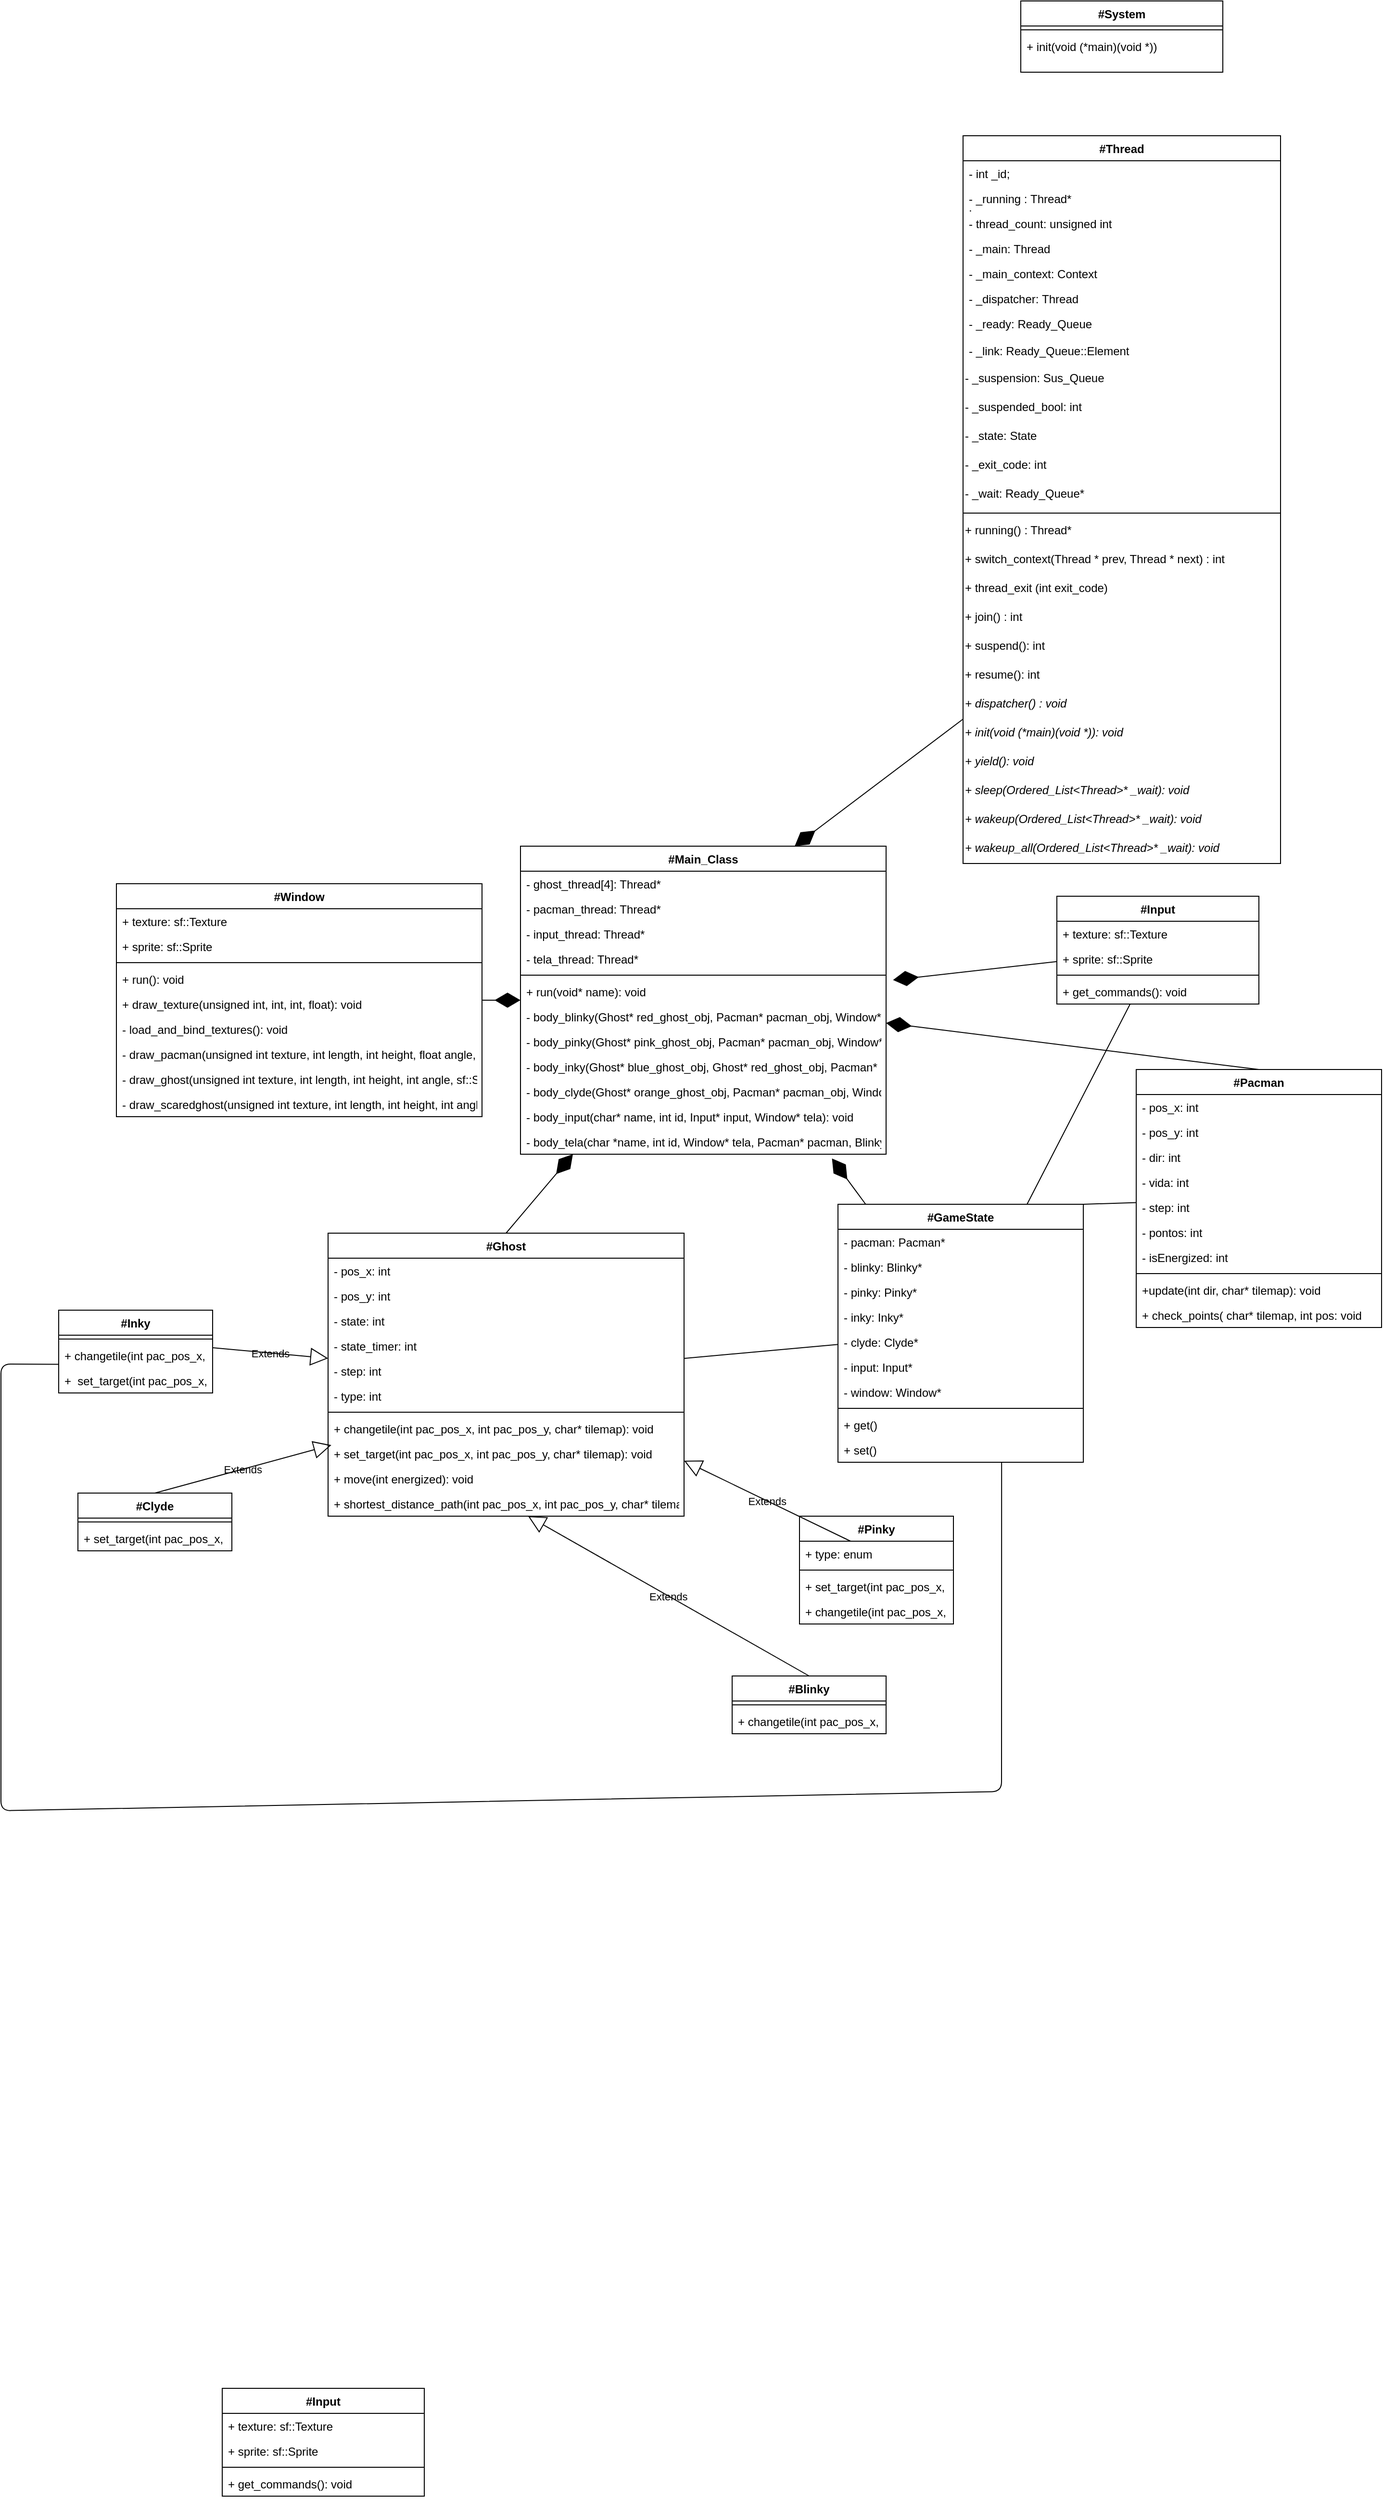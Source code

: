 <mxfile>
    <diagram id="Wuxbbgg85XKDLDvo6CCA" name="Page-1">
        <mxGraphModel dx="2170" dy="1906" grid="1" gridSize="10" guides="1" tooltips="1" connect="1" arrows="1" fold="1" page="1" pageScale="1" pageWidth="850" pageHeight="1100" math="0" shadow="0">
            <root>
                <mxCell id="0"/>
                <mxCell id="1" parent="0"/>
                <mxCell id="11" value="#Window" style="swimlane;fontStyle=1;align=center;verticalAlign=top;childLayout=stackLayout;horizontal=1;startSize=26;horizontalStack=0;resizeParent=1;resizeParentMax=0;resizeLast=0;collapsible=1;marginBottom=0;fontColor=default;labelBackgroundColor=none;labelBorderColor=none;" parent="1" vertex="1">
                    <mxGeometry x="-690" y="57" width="380" height="242" as="geometry"/>
                </mxCell>
                <mxCell id="12" value="+ texture: sf::Texture&#10;" style="text;align=left;verticalAlign=top;spacingLeft=4;spacingRight=4;overflow=hidden;rotatable=0;points=[[0,0.5],[1,0.5]];portConstraint=eastwest;fontColor=default;labelBackgroundColor=none;labelBorderColor=none;" parent="11" vertex="1">
                    <mxGeometry y="26" width="380" height="26" as="geometry"/>
                </mxCell>
                <mxCell id="18" value="+ sprite: sf::Sprite&#10;" style="text;align=left;verticalAlign=top;spacingLeft=4;spacingRight=4;overflow=hidden;rotatable=0;points=[[0,0.5],[1,0.5]];portConstraint=eastwest;fontColor=default;labelBackgroundColor=none;labelBorderColor=none;" parent="11" vertex="1">
                    <mxGeometry y="52" width="380" height="26" as="geometry"/>
                </mxCell>
                <mxCell id="13" value="" style="line;strokeWidth=1;align=left;verticalAlign=middle;spacingTop=-1;spacingLeft=3;spacingRight=3;rotatable=0;labelPosition=right;points=[];portConstraint=eastwest;fontColor=default;labelBackgroundColor=none;labelBorderColor=none;" parent="11" vertex="1">
                    <mxGeometry y="78" width="380" height="8" as="geometry"/>
                </mxCell>
                <mxCell id="15" value="+ run(): void" style="text;align=left;verticalAlign=top;spacingLeft=4;spacingRight=4;overflow=hidden;rotatable=0;points=[[0,0.5],[1,0.5]];portConstraint=eastwest;fontColor=default;labelBackgroundColor=none;labelBorderColor=none;" parent="11" vertex="1">
                    <mxGeometry y="86" width="380" height="26" as="geometry"/>
                </mxCell>
                <mxCell id="14" value="+ draw_texture(unsigned int, int, int, float): void" style="text;align=left;verticalAlign=top;spacingLeft=4;spacingRight=4;overflow=hidden;rotatable=0;points=[[0,0.5],[1,0.5]];portConstraint=eastwest;fontColor=default;labelBackgroundColor=none;labelBorderColor=none;" parent="11" vertex="1">
                    <mxGeometry y="112" width="380" height="26" as="geometry"/>
                </mxCell>
                <mxCell id="16" value="- load_and_bind_textures(): void" style="text;align=left;verticalAlign=top;spacingLeft=4;spacingRight=4;overflow=hidden;rotatable=0;points=[[0,0.5],[1,0.5]];portConstraint=eastwest;fontColor=default;labelBackgroundColor=none;labelBorderColor=none;" parent="11" vertex="1">
                    <mxGeometry y="138" width="380" height="26" as="geometry"/>
                </mxCell>
                <mxCell id="103" value="- draw_pacman(unsigned int texture, int length, int height, float angle, sf::RenderWindow* window)" style="text;align=left;verticalAlign=top;spacingLeft=4;spacingRight=4;overflow=hidden;rotatable=0;points=[[0,0.5],[1,0.5]];portConstraint=eastwest;fontColor=default;labelBackgroundColor=none;labelBorderColor=none;" vertex="1" parent="11">
                    <mxGeometry y="164" width="380" height="26" as="geometry"/>
                </mxCell>
                <mxCell id="104" value="- draw_ghost(unsigned int texture, int length, int height, int angle, sf::Sprite sprite_list[2], sf::RenderWindow* window)" style="text;align=left;verticalAlign=top;spacingLeft=4;spacingRight=4;overflow=hidden;rotatable=0;points=[[0,0.5],[1,0.5]];portConstraint=eastwest;fontColor=default;labelBackgroundColor=none;labelBorderColor=none;" vertex="1" parent="11">
                    <mxGeometry y="190" width="380" height="26" as="geometry"/>
                </mxCell>
                <mxCell id="105" value="- draw_scaredghost(unsigned int texture, int length, int height, int angle, sf::Sprite sprite_list[2], sf::RenderWindow* window)" style="text;align=left;verticalAlign=top;spacingLeft=4;spacingRight=4;overflow=hidden;rotatable=0;points=[[0,0.5],[1,0.5]];portConstraint=eastwest;fontColor=default;labelBackgroundColor=none;labelBorderColor=none;" vertex="1" parent="11">
                    <mxGeometry y="216" width="380" height="26" as="geometry"/>
                </mxCell>
                <mxCell id="26" value="#Main_Class" style="swimlane;fontStyle=1;align=center;verticalAlign=top;childLayout=stackLayout;horizontal=1;startSize=26;horizontalStack=0;resizeParent=1;resizeParentMax=0;resizeLast=0;collapsible=1;marginBottom=0;fontColor=default;labelBackgroundColor=none;labelBorderColor=none;" parent="1" vertex="1">
                    <mxGeometry x="-270" y="18" width="380" height="320" as="geometry"/>
                </mxCell>
                <mxCell id="93" value="- ghost_thread[4]: Thread* " style="text;align=left;verticalAlign=top;spacingLeft=4;spacingRight=4;overflow=hidden;rotatable=0;points=[[0,0.5],[1,0.5]];portConstraint=eastwest;fontColor=default;labelBackgroundColor=none;labelBorderColor=none;" vertex="1" parent="26">
                    <mxGeometry y="26" width="380" height="26" as="geometry"/>
                </mxCell>
                <mxCell id="94" value="- pacman_thread: Thread*" style="text;align=left;verticalAlign=top;spacingLeft=4;spacingRight=4;overflow=hidden;rotatable=0;points=[[0,0.5],[1,0.5]];portConstraint=eastwest;fontColor=default;labelBackgroundColor=none;labelBorderColor=none;" vertex="1" parent="26">
                    <mxGeometry y="52" width="380" height="26" as="geometry"/>
                </mxCell>
                <mxCell id="95" value="- input_thread: Thread*" style="text;align=left;verticalAlign=top;spacingLeft=4;spacingRight=4;overflow=hidden;rotatable=0;points=[[0,0.5],[1,0.5]];portConstraint=eastwest;fontColor=default;labelBackgroundColor=none;labelBorderColor=none;" vertex="1" parent="26">
                    <mxGeometry y="78" width="380" height="26" as="geometry"/>
                </mxCell>
                <mxCell id="96" value="- tela_thread: Thread*" style="text;align=left;verticalAlign=top;spacingLeft=4;spacingRight=4;overflow=hidden;rotatable=0;points=[[0,0.5],[1,0.5]];portConstraint=eastwest;fontColor=default;labelBackgroundColor=none;labelBorderColor=none;" vertex="1" parent="26">
                    <mxGeometry y="104" width="380" height="26" as="geometry"/>
                </mxCell>
                <mxCell id="28" value="" style="line;strokeWidth=1;align=left;verticalAlign=middle;spacingTop=-1;spacingLeft=3;spacingRight=3;rotatable=0;labelPosition=right;points=[];portConstraint=eastwest;fontColor=default;labelBackgroundColor=none;labelBorderColor=none;" parent="26" vertex="1">
                    <mxGeometry y="130" width="380" height="8" as="geometry"/>
                </mxCell>
                <mxCell id="29" value="+ run(void* name): void" style="text;align=left;verticalAlign=top;spacingLeft=4;spacingRight=4;overflow=hidden;rotatable=0;points=[[0,0.5],[1,0.5]];portConstraint=eastwest;fontColor=default;labelBackgroundColor=none;labelBorderColor=none;" parent="26" vertex="1">
                    <mxGeometry y="138" width="380" height="26" as="geometry"/>
                </mxCell>
                <mxCell id="97" value="- body_blinky(Ghost* red_ghost_obj, Pacman* pacman_obj, Window* tela_obj)" style="text;align=left;verticalAlign=top;spacingLeft=4;spacingRight=4;overflow=hidden;rotatable=0;points=[[0,0.5],[1,0.5]];portConstraint=eastwest;fontColor=default;labelBackgroundColor=none;labelBorderColor=none;" vertex="1" parent="26">
                    <mxGeometry y="164" width="380" height="26" as="geometry"/>
                </mxCell>
                <mxCell id="98" value="- body_pinky(Ghost* pink_ghost_obj, Pacman* pacman_obj, Window* tela_obj)" style="text;align=left;verticalAlign=top;spacingLeft=4;spacingRight=4;overflow=hidden;rotatable=0;points=[[0,0.5],[1,0.5]];portConstraint=eastwest;fontColor=default;labelBackgroundColor=none;labelBorderColor=none;" vertex="1" parent="26">
                    <mxGeometry y="190" width="380" height="26" as="geometry"/>
                </mxCell>
                <mxCell id="99" value="- body_inky(Ghost* blue_ghost_obj, Ghost* red_ghost_obj, Pacman* pacman_obj, Window* tela_obj)" style="text;align=left;verticalAlign=top;spacingLeft=4;spacingRight=4;overflow=hidden;rotatable=0;points=[[0,0.5],[1,0.5]];portConstraint=eastwest;fontColor=default;labelBackgroundColor=none;labelBorderColor=none;" vertex="1" parent="26">
                    <mxGeometry y="216" width="380" height="26" as="geometry"/>
                </mxCell>
                <mxCell id="100" value="- body_clyde(Ghost* orange_ghost_obj, Pacman* pacman_obj, Window* tela_obj)" style="text;align=left;verticalAlign=top;spacingLeft=4;spacingRight=4;overflow=hidden;rotatable=0;points=[[0,0.5],[1,0.5]];portConstraint=eastwest;fontColor=default;labelBackgroundColor=none;labelBorderColor=none;" vertex="1" parent="26">
                    <mxGeometry y="242" width="380" height="26" as="geometry"/>
                </mxCell>
                <mxCell id="101" value="- body_input(char* name, int id, Input* input, Window* tela): void" style="text;align=left;verticalAlign=top;spacingLeft=4;spacingRight=4;overflow=hidden;rotatable=0;points=[[0,0.5],[1,0.5]];portConstraint=eastwest;fontColor=default;labelBackgroundColor=none;labelBorderColor=none;" vertex="1" parent="26">
                    <mxGeometry y="268" width="380" height="26" as="geometry"/>
                </mxCell>
                <mxCell id="102" value="- body_tela(char *name, int id, Window* tela, Pacman* pacman, Blinky* blinky, Pinky* pinky, Inky* inky, Clyde* clyde)" style="text;align=left;verticalAlign=top;spacingLeft=4;spacingRight=4;overflow=hidden;rotatable=0;points=[[0,0.5],[1,0.5]];portConstraint=eastwest;fontColor=default;labelBackgroundColor=none;labelBorderColor=none;" vertex="1" parent="26">
                    <mxGeometry y="294" width="380" height="26" as="geometry"/>
                </mxCell>
                <mxCell id="30" value="#Pacman" style="swimlane;fontStyle=1;align=center;verticalAlign=top;childLayout=stackLayout;horizontal=1;startSize=26;horizontalStack=0;resizeParent=1;resizeParentMax=0;resizeLast=0;collapsible=1;marginBottom=0;fontColor=default;labelBackgroundColor=none;labelBorderColor=none;" parent="1" vertex="1">
                    <mxGeometry x="370" y="250" width="255" height="268" as="geometry"/>
                </mxCell>
                <mxCell id="31" value="- pos_x: int" style="text;align=left;verticalAlign=top;spacingLeft=4;spacingRight=4;overflow=hidden;rotatable=0;points=[[0,0.5],[1,0.5]];portConstraint=eastwest;fontColor=default;labelBackgroundColor=none;labelBorderColor=none;" parent="30" vertex="1">
                    <mxGeometry y="26" width="255" height="26" as="geometry"/>
                </mxCell>
                <mxCell id="77" value="- pos_y: int" style="text;align=left;verticalAlign=top;spacingLeft=4;spacingRight=4;overflow=hidden;rotatable=0;points=[[0,0.5],[1,0.5]];portConstraint=eastwest;fontColor=default;labelBackgroundColor=none;labelBorderColor=none;" parent="30" vertex="1">
                    <mxGeometry y="52" width="255" height="26" as="geometry"/>
                </mxCell>
                <mxCell id="78" value="- dir: int" style="text;align=left;verticalAlign=top;spacingLeft=4;spacingRight=4;overflow=hidden;rotatable=0;points=[[0,0.5],[1,0.5]];portConstraint=eastwest;fontColor=default;labelBackgroundColor=none;labelBorderColor=none;" parent="30" vertex="1">
                    <mxGeometry y="78" width="255" height="26" as="geometry"/>
                </mxCell>
                <mxCell id="79" value="- vida: int" style="text;align=left;verticalAlign=top;spacingLeft=4;spacingRight=4;overflow=hidden;rotatable=0;points=[[0,0.5],[1,0.5]];portConstraint=eastwest;fontColor=default;labelBackgroundColor=none;labelBorderColor=none;" parent="30" vertex="1">
                    <mxGeometry y="104" width="255" height="26" as="geometry"/>
                </mxCell>
                <mxCell id="80" value="- step: int" style="text;align=left;verticalAlign=top;spacingLeft=4;spacingRight=4;overflow=hidden;rotatable=0;points=[[0,0.5],[1,0.5]];portConstraint=eastwest;fontColor=default;labelBackgroundColor=none;labelBorderColor=none;" parent="30" vertex="1">
                    <mxGeometry y="130" width="255" height="26" as="geometry"/>
                </mxCell>
                <mxCell id="81" value="- pontos: int" style="text;align=left;verticalAlign=top;spacingLeft=4;spacingRight=4;overflow=hidden;rotatable=0;points=[[0,0.5],[1,0.5]];portConstraint=eastwest;fontColor=default;labelBackgroundColor=none;labelBorderColor=none;" vertex="1" parent="30">
                    <mxGeometry y="156" width="255" height="26" as="geometry"/>
                </mxCell>
                <mxCell id="82" value="- isEnergized: int" style="text;align=left;verticalAlign=top;spacingLeft=4;spacingRight=4;overflow=hidden;rotatable=0;points=[[0,0.5],[1,0.5]];portConstraint=eastwest;fontColor=default;labelBackgroundColor=none;labelBorderColor=none;" vertex="1" parent="30">
                    <mxGeometry y="182" width="255" height="26" as="geometry"/>
                </mxCell>
                <mxCell id="32" value="" style="line;strokeWidth=1;align=left;verticalAlign=middle;spacingTop=-1;spacingLeft=3;spacingRight=3;rotatable=0;labelPosition=right;points=[];portConstraint=eastwest;fontColor=default;labelBackgroundColor=none;labelBorderColor=none;" parent="30" vertex="1">
                    <mxGeometry y="208" width="255" height="8" as="geometry"/>
                </mxCell>
                <mxCell id="83" value="+update(int dir, char* tilemap): void" style="text;align=left;verticalAlign=top;spacingLeft=4;spacingRight=4;overflow=hidden;rotatable=0;points=[[0,0.5],[1,0.5]];portConstraint=eastwest;fontColor=default;labelBackgroundColor=none;labelBorderColor=none;" vertex="1" parent="30">
                    <mxGeometry y="216" width="255" height="26" as="geometry"/>
                </mxCell>
                <mxCell id="33" value="+ check_points( char* tilemap, int pos: void" style="text;align=left;verticalAlign=top;spacingLeft=4;spacingRight=4;overflow=hidden;rotatable=0;points=[[0,0.5],[1,0.5]];portConstraint=eastwest;fontColor=default;labelBackgroundColor=none;labelBorderColor=none;" parent="30" vertex="1">
                    <mxGeometry y="242" width="255" height="26" as="geometry"/>
                </mxCell>
                <mxCell id="34" value="" style="endArrow=diamondThin;endFill=1;endSize=24;exitX=0.5;exitY=0;exitDx=0;exitDy=0;fontColor=default;labelBackgroundColor=none;labelBorderColor=none;" parent="1" source="30" target="26" edge="1">
                    <mxGeometry width="160" relative="1" as="geometry">
                        <mxPoint x="-130" y="252" as="sourcePoint"/>
                        <mxPoint x="30" y="252" as="targetPoint"/>
                    </mxGeometry>
                </mxCell>
                <mxCell id="40" value="" style="endArrow=diamondThin;endFill=1;endSize=24;startArrow=none;exitX=0.5;exitY=0;exitDx=0;exitDy=0;fontColor=default;labelBackgroundColor=none;labelBorderColor=none;" parent="1" source="41" target="26" edge="1">
                    <mxGeometry width="160" relative="1" as="geometry">
                        <mxPoint x="-140" y="292" as="sourcePoint"/>
                        <mxPoint x="8.16" y="193.846" as="targetPoint"/>
                    </mxGeometry>
                </mxCell>
                <mxCell id="41" value="#Ghost" style="swimlane;fontStyle=1;align=center;verticalAlign=top;childLayout=stackLayout;horizontal=1;startSize=26;horizontalStack=0;resizeParent=1;resizeParentMax=0;resizeLast=0;collapsible=1;marginBottom=0;fontColor=default;labelBackgroundColor=none;labelBorderColor=none;" parent="1" vertex="1">
                    <mxGeometry x="-470" y="420" width="370" height="294" as="geometry"/>
                </mxCell>
                <mxCell id="42" value="- pos_x: int" style="text;align=left;verticalAlign=top;spacingLeft=4;spacingRight=4;overflow=hidden;rotatable=0;points=[[0,0.5],[1,0.5]];portConstraint=eastwest;fontColor=default;labelBackgroundColor=none;labelBorderColor=none;" parent="41" vertex="1">
                    <mxGeometry y="26" width="370" height="26" as="geometry"/>
                </mxCell>
                <mxCell id="85" value="- pos_y: int" style="text;align=left;verticalAlign=top;spacingLeft=4;spacingRight=4;overflow=hidden;rotatable=0;points=[[0,0.5],[1,0.5]];portConstraint=eastwest;fontColor=default;labelBackgroundColor=none;labelBorderColor=none;" vertex="1" parent="41">
                    <mxGeometry y="52" width="370" height="26" as="geometry"/>
                </mxCell>
                <mxCell id="86" value="- state: int" style="text;align=left;verticalAlign=top;spacingLeft=4;spacingRight=4;overflow=hidden;rotatable=0;points=[[0,0.5],[1,0.5]];portConstraint=eastwest;fontColor=default;labelBackgroundColor=none;labelBorderColor=none;" vertex="1" parent="41">
                    <mxGeometry y="78" width="370" height="26" as="geometry"/>
                </mxCell>
                <mxCell id="88" value="- state_timer: int" style="text;align=left;verticalAlign=top;spacingLeft=4;spacingRight=4;overflow=hidden;rotatable=0;points=[[0,0.5],[1,0.5]];portConstraint=eastwest;fontColor=default;labelBackgroundColor=none;labelBorderColor=none;" vertex="1" parent="41">
                    <mxGeometry y="104" width="370" height="26" as="geometry"/>
                </mxCell>
                <mxCell id="87" value="- step: int" style="text;align=left;verticalAlign=top;spacingLeft=4;spacingRight=4;overflow=hidden;rotatable=0;points=[[0,0.5],[1,0.5]];portConstraint=eastwest;fontColor=default;labelBackgroundColor=none;labelBorderColor=none;" vertex="1" parent="41">
                    <mxGeometry y="130" width="370" height="26" as="geometry"/>
                </mxCell>
                <mxCell id="89" value="- type: int" style="text;align=left;verticalAlign=top;spacingLeft=4;spacingRight=4;overflow=hidden;rotatable=0;points=[[0,0.5],[1,0.5]];portConstraint=eastwest;fontColor=default;labelBackgroundColor=none;labelBorderColor=none;" vertex="1" parent="41">
                    <mxGeometry y="156" width="370" height="26" as="geometry"/>
                </mxCell>
                <mxCell id="43" value="" style="line;strokeWidth=1;align=left;verticalAlign=middle;spacingTop=-1;spacingLeft=3;spacingRight=3;rotatable=0;labelPosition=right;points=[];portConstraint=eastwest;fontColor=default;labelBackgroundColor=none;labelBorderColor=none;" parent="41" vertex="1">
                    <mxGeometry y="182" width="370" height="8" as="geometry"/>
                </mxCell>
                <mxCell id="44" value="+ changetile(int pac_pos_x, int pac_pos_y, char* tilemap): void" style="text;align=left;verticalAlign=top;spacingLeft=4;spacingRight=4;overflow=hidden;rotatable=0;points=[[0,0.5],[1,0.5]];portConstraint=eastwest;fontColor=default;labelBackgroundColor=none;labelBorderColor=none;" parent="41" vertex="1">
                    <mxGeometry y="190" width="370" height="26" as="geometry"/>
                </mxCell>
                <mxCell id="90" value="+ set_target(int pac_pos_x, int pac_pos_y, char* tilemap): void" style="text;align=left;verticalAlign=top;spacingLeft=4;spacingRight=4;overflow=hidden;rotatable=0;points=[[0,0.5],[1,0.5]];portConstraint=eastwest;fontColor=default;labelBackgroundColor=none;labelBorderColor=none;" vertex="1" parent="41">
                    <mxGeometry y="216" width="370" height="26" as="geometry"/>
                </mxCell>
                <mxCell id="91" value="+ move(int energized): void" style="text;align=left;verticalAlign=top;spacingLeft=4;spacingRight=4;overflow=hidden;rotatable=0;points=[[0,0.5],[1,0.5]];portConstraint=eastwest;fontColor=default;labelBackgroundColor=none;labelBorderColor=none;" vertex="1" parent="41">
                    <mxGeometry y="242" width="370" height="26" as="geometry"/>
                </mxCell>
                <mxCell id="92" value="+ shortest_distance_path(int pac_pos_x, int pac_pos_y, char* tilemap, int offset_x, int offset_y): void" style="text;align=left;verticalAlign=top;spacingLeft=4;spacingRight=4;overflow=hidden;rotatable=0;points=[[0,0.5],[1,0.5]];portConstraint=eastwest;fontColor=default;labelBackgroundColor=none;labelBorderColor=none;" vertex="1" parent="41">
                    <mxGeometry y="268" width="370" height="26" as="geometry"/>
                </mxCell>
                <mxCell id="47" value="Extends" style="endArrow=block;endSize=16;endFill=0;exitX=1;exitY=0.5;exitDx=0;exitDy=0;fontColor=default;labelBackgroundColor=none;labelBorderColor=none;" parent="1" target="41" edge="1">
                    <mxGeometry width="160" relative="1" as="geometry">
                        <mxPoint x="-590" y="539" as="sourcePoint"/>
                        <mxPoint x="-230" y="472" as="targetPoint"/>
                    </mxGeometry>
                </mxCell>
                <mxCell id="48" value="#Inky&#10;" style="swimlane;fontStyle=1;align=center;verticalAlign=top;childLayout=stackLayout;horizontal=1;startSize=26;horizontalStack=0;resizeParent=1;resizeParentMax=0;resizeLast=0;collapsible=1;marginBottom=0;fontColor=default;labelBackgroundColor=none;labelBorderColor=none;" parent="1" vertex="1">
                    <mxGeometry x="-750" y="500" width="160" height="86" as="geometry"/>
                </mxCell>
                <mxCell id="50" value="" style="line;strokeWidth=1;align=left;verticalAlign=middle;spacingTop=-1;spacingLeft=3;spacingRight=3;rotatable=0;labelPosition=right;points=[];portConstraint=eastwest;fontColor=default;labelBackgroundColor=none;labelBorderColor=none;" parent="48" vertex="1">
                    <mxGeometry y="26" width="160" height="8" as="geometry"/>
                </mxCell>
                <mxCell id="51" value="+ changetile(int pac_pos_x, int pac_pos_y,int blinky_x, int blinky_y,int pac_dir, char* tilemap): void" style="text;align=left;verticalAlign=top;spacingLeft=4;spacingRight=4;overflow=hidden;rotatable=0;points=[[0,0.5],[1,0.5]];portConstraint=eastwest;fontColor=default;labelBackgroundColor=none;labelBorderColor=none;" parent="48" vertex="1">
                    <mxGeometry y="34" width="160" height="26" as="geometry"/>
                </mxCell>
                <mxCell id="108" value="+  set_target(int pac_pos_x, int pac_pos_y,int blinky_x,int blinky_y, int pac_dir, char* tilemap): void" style="text;align=left;verticalAlign=top;spacingLeft=4;spacingRight=4;overflow=hidden;rotatable=0;points=[[0,0.5],[1,0.5]];portConstraint=eastwest;fontColor=default;labelBackgroundColor=none;labelBorderColor=none;" vertex="1" parent="48">
                    <mxGeometry y="60" width="160" height="26" as="geometry"/>
                </mxCell>
                <mxCell id="52" value="#Clyde" style="swimlane;fontStyle=1;align=center;verticalAlign=top;childLayout=stackLayout;horizontal=1;startSize=26;horizontalStack=0;resizeParent=1;resizeParentMax=0;resizeLast=0;collapsible=1;marginBottom=0;fontColor=default;labelBackgroundColor=none;labelBorderColor=none;" parent="1" vertex="1">
                    <mxGeometry x="-730" y="690" width="160" height="60" as="geometry"/>
                </mxCell>
                <mxCell id="54" value="" style="line;strokeWidth=1;align=left;verticalAlign=middle;spacingTop=-1;spacingLeft=3;spacingRight=3;rotatable=0;labelPosition=right;points=[];portConstraint=eastwest;fontColor=default;labelBackgroundColor=none;labelBorderColor=none;" parent="52" vertex="1">
                    <mxGeometry y="26" width="160" height="8" as="geometry"/>
                </mxCell>
                <mxCell id="55" value="+ set_target(int pac_pos_x, int pac_pos_y,int pac_dir, char* tilemap): void" style="text;align=left;verticalAlign=top;spacingLeft=4;spacingRight=4;overflow=hidden;rotatable=0;points=[[0,0.5],[1,0.5]];portConstraint=eastwest;fontColor=default;labelBackgroundColor=none;labelBorderColor=none;" parent="52" vertex="1">
                    <mxGeometry y="34" width="160" height="26" as="geometry"/>
                </mxCell>
                <mxCell id="57" value="Extends" style="endArrow=block;endSize=16;endFill=0;entryX=0.009;entryY=1.16;entryDx=0;entryDy=0;entryPerimeter=0;exitX=0.5;exitY=0;exitDx=0;exitDy=0;fontColor=default;labelBackgroundColor=none;labelBorderColor=none;" parent="1" source="52" edge="1" target="44">
                    <mxGeometry width="160" relative="1" as="geometry">
                        <mxPoint x="-220.0" y="471.158" as="sourcePoint"/>
                        <mxPoint x="-111.92" y="368.002" as="targetPoint"/>
                    </mxGeometry>
                </mxCell>
                <mxCell id="58" value="#Blinky" style="swimlane;fontStyle=1;align=center;verticalAlign=top;childLayout=stackLayout;horizontal=1;startSize=26;horizontalStack=0;resizeParent=1;resizeParentMax=0;resizeLast=0;collapsible=1;marginBottom=0;fontColor=default;labelBackgroundColor=none;labelBorderColor=none;" parent="1" vertex="1">
                    <mxGeometry x="-50" y="880" width="160" height="60" as="geometry"/>
                </mxCell>
                <mxCell id="60" value="" style="line;strokeWidth=1;align=left;verticalAlign=middle;spacingTop=-1;spacingLeft=3;spacingRight=3;rotatable=0;labelPosition=right;points=[];portConstraint=eastwest;fontColor=default;labelBackgroundColor=none;labelBorderColor=none;" parent="58" vertex="1">
                    <mxGeometry y="26" width="160" height="8" as="geometry"/>
                </mxCell>
                <mxCell id="61" value="+ changetile(int pac_pos_x, int pac_pos_y, int pac_dir, char * tilemap): void" style="text;align=left;verticalAlign=top;spacingLeft=4;spacingRight=4;overflow=hidden;rotatable=0;points=[[0,0.5],[1,0.5]];portConstraint=eastwest;fontColor=default;labelBackgroundColor=none;labelBorderColor=none;" parent="58" vertex="1">
                    <mxGeometry y="34" width="160" height="26" as="geometry"/>
                </mxCell>
                <mxCell id="62" value="Extends" style="endArrow=block;endSize=16;endFill=0;exitX=0.5;exitY=0;exitDx=0;exitDy=0;fontColor=default;labelBackgroundColor=none;labelBorderColor=none;" parent="1" source="58" target="92" edge="1">
                    <mxGeometry width="160" relative="1" as="geometry">
                        <mxPoint x="-200" y="452" as="sourcePoint"/>
                        <mxPoint x="-101.92" y="378.002" as="targetPoint"/>
                    </mxGeometry>
                </mxCell>
                <mxCell id="63" value="#Pinky" style="swimlane;fontStyle=1;align=center;verticalAlign=top;childLayout=stackLayout;horizontal=1;startSize=26;horizontalStack=0;resizeParent=1;resizeParentMax=0;resizeLast=0;collapsible=1;marginBottom=0;fontColor=default;labelBackgroundColor=none;labelBorderColor=none;" parent="1" vertex="1">
                    <mxGeometry x="20" y="714" width="160" height="112" as="geometry"/>
                </mxCell>
                <mxCell id="64" value="+ type: enum" style="text;align=left;verticalAlign=top;spacingLeft=4;spacingRight=4;overflow=hidden;rotatable=0;points=[[0,0.5],[1,0.5]];portConstraint=eastwest;fontColor=default;labelBackgroundColor=none;labelBorderColor=none;" parent="63" vertex="1">
                    <mxGeometry y="26" width="160" height="26" as="geometry"/>
                </mxCell>
                <mxCell id="65" value="" style="line;strokeWidth=1;align=left;verticalAlign=middle;spacingTop=-1;spacingLeft=3;spacingRight=3;rotatable=0;labelPosition=right;points=[];portConstraint=eastwest;fontColor=default;labelBackgroundColor=none;labelBorderColor=none;" parent="63" vertex="1">
                    <mxGeometry y="52" width="160" height="8" as="geometry"/>
                </mxCell>
                <mxCell id="66" value="+ set_target(int pac_pos_x, int pac_pos_y,int pac_dir, char* tilemap): void" style="text;align=left;verticalAlign=top;spacingLeft=4;spacingRight=4;overflow=hidden;rotatable=0;points=[[0,0.5],[1,0.5]];portConstraint=eastwest;fontColor=default;labelBackgroundColor=none;labelBorderColor=none;" parent="63" vertex="1">
                    <mxGeometry y="60" width="160" height="26" as="geometry"/>
                </mxCell>
                <mxCell id="107" value="+ changetile(int pac_pos_x, int pac_pos_y, int pac_dir, char * tilemap): void" style="text;align=left;verticalAlign=top;spacingLeft=4;spacingRight=4;overflow=hidden;rotatable=0;points=[[0,0.5],[1,0.5]];portConstraint=eastwest;fontColor=default;labelBackgroundColor=none;labelBorderColor=none;" vertex="1" parent="63">
                    <mxGeometry y="86" width="160" height="26" as="geometry"/>
                </mxCell>
                <mxCell id="67" value="Extends" style="endArrow=block;endSize=16;endFill=0;fontColor=default;labelBackgroundColor=none;labelBorderColor=none;" parent="1" source="64" target="41" edge="1">
                    <mxGeometry width="160" relative="1" as="geometry">
                        <mxPoint x="30" y="492" as="sourcePoint"/>
                        <mxPoint x="-33.358" y="368" as="targetPoint"/>
                    </mxGeometry>
                </mxCell>
                <mxCell id="68" value="" style="endArrow=diamondThin;endFill=1;endSize=24;startArrow=none;fontColor=default;labelBackgroundColor=none;labelBorderColor=none;" parent="1" source="11" edge="1" target="26">
                    <mxGeometry width="160" relative="1" as="geometry">
                        <mxPoint x="-166.92" y="254" as="sourcePoint"/>
                        <mxPoint x="-89.997" y="154" as="targetPoint"/>
                    </mxGeometry>
                </mxCell>
                <mxCell id="69" value="#Input" style="swimlane;fontStyle=1;align=center;verticalAlign=top;childLayout=stackLayout;horizontal=1;startSize=26;horizontalStack=0;resizeParent=1;resizeParentMax=0;resizeLast=0;collapsible=1;marginBottom=0;fontColor=default;labelBackgroundColor=none;labelBorderColor=none;" parent="1" vertex="1">
                    <mxGeometry x="287.5" y="70" width="210" height="112" as="geometry"/>
                </mxCell>
                <mxCell id="70" value="+ texture: sf::Texture&#10;" style="text;align=left;verticalAlign=top;spacingLeft=4;spacingRight=4;overflow=hidden;rotatable=0;points=[[0,0.5],[1,0.5]];portConstraint=eastwest;fontColor=default;labelBackgroundColor=none;labelBorderColor=none;" parent="69" vertex="1">
                    <mxGeometry y="26" width="210" height="26" as="geometry"/>
                </mxCell>
                <mxCell id="71" value="+ sprite: sf::Sprite&#10;" style="text;align=left;verticalAlign=top;spacingLeft=4;spacingRight=4;overflow=hidden;rotatable=0;points=[[0,0.5],[1,0.5]];portConstraint=eastwest;fontColor=default;labelBackgroundColor=none;labelBorderColor=none;" parent="69" vertex="1">
                    <mxGeometry y="52" width="210" height="26" as="geometry"/>
                </mxCell>
                <mxCell id="72" value="" style="line;strokeWidth=1;align=left;verticalAlign=middle;spacingTop=-1;spacingLeft=3;spacingRight=3;rotatable=0;labelPosition=right;points=[];portConstraint=eastwest;fontColor=default;labelBackgroundColor=none;labelBorderColor=none;" parent="69" vertex="1">
                    <mxGeometry y="78" width="210" height="8" as="geometry"/>
                </mxCell>
                <mxCell id="73" value="+ get_commands(): void" style="text;align=left;verticalAlign=top;spacingLeft=4;spacingRight=4;overflow=hidden;rotatable=0;points=[[0,0.5],[1,0.5]];portConstraint=eastwest;fontColor=default;labelBackgroundColor=none;labelBorderColor=none;" parent="69" vertex="1">
                    <mxGeometry y="86" width="210" height="26" as="geometry"/>
                </mxCell>
                <mxCell id="76" value="" style="endArrow=diamondThin;endFill=1;endSize=24;startArrow=none;entryX=1.019;entryY=0.039;entryDx=0;entryDy=0;entryPerimeter=0;fontColor=default;labelBackgroundColor=none;labelBorderColor=none;" parent="1" source="69" target="29" edge="1">
                    <mxGeometry width="160" relative="1" as="geometry">
                        <mxPoint x="-200.0" y="162.933" as="sourcePoint"/>
                        <mxPoint x="-79.997" y="164.0" as="targetPoint"/>
                    </mxGeometry>
                </mxCell>
                <mxCell id="109" value="#Input" style="swimlane;fontStyle=1;align=center;verticalAlign=top;childLayout=stackLayout;horizontal=1;startSize=26;horizontalStack=0;resizeParent=1;resizeParentMax=0;resizeLast=0;collapsible=1;marginBottom=0;fontColor=default;labelBackgroundColor=none;labelBorderColor=none;" vertex="1" parent="1">
                    <mxGeometry x="-580" y="1620" width="210" height="112" as="geometry"/>
                </mxCell>
                <mxCell id="110" value="+ texture: sf::Texture&#10;" style="text;align=left;verticalAlign=top;spacingLeft=4;spacingRight=4;overflow=hidden;rotatable=0;points=[[0,0.5],[1,0.5]];portConstraint=eastwest;fontColor=default;labelBackgroundColor=none;labelBorderColor=none;" vertex="1" parent="109">
                    <mxGeometry y="26" width="210" height="26" as="geometry"/>
                </mxCell>
                <mxCell id="111" value="+ sprite: sf::Sprite&#10;" style="text;align=left;verticalAlign=top;spacingLeft=4;spacingRight=4;overflow=hidden;rotatable=0;points=[[0,0.5],[1,0.5]];portConstraint=eastwest;fontColor=default;labelBackgroundColor=none;labelBorderColor=none;" vertex="1" parent="109">
                    <mxGeometry y="52" width="210" height="26" as="geometry"/>
                </mxCell>
                <mxCell id="112" value="" style="line;strokeWidth=1;align=left;verticalAlign=middle;spacingTop=-1;spacingLeft=3;spacingRight=3;rotatable=0;labelPosition=right;points=[];portConstraint=eastwest;fontColor=default;labelBackgroundColor=none;labelBorderColor=none;" vertex="1" parent="109">
                    <mxGeometry y="78" width="210" height="8" as="geometry"/>
                </mxCell>
                <mxCell id="113" value="+ get_commands(): void" style="text;align=left;verticalAlign=top;spacingLeft=4;spacingRight=4;overflow=hidden;rotatable=0;points=[[0,0.5],[1,0.5]];portConstraint=eastwest;fontColor=default;labelBackgroundColor=none;labelBorderColor=none;" vertex="1" parent="109">
                    <mxGeometry y="86" width="210" height="26" as="geometry"/>
                </mxCell>
                <mxCell id="117" value="#Thread" style="swimlane;fontStyle=1;align=center;verticalAlign=top;childLayout=stackLayout;horizontal=1;startSize=26;horizontalStack=0;resizeParent=1;resizeParentMax=0;resizeLast=0;collapsible=1;marginBottom=0;fontColor=default;labelBackgroundColor=none;labelBorderColor=none;" vertex="1" parent="1">
                    <mxGeometry x="190" y="-720" width="330" height="756" as="geometry"/>
                </mxCell>
                <mxCell id="120" value="- int _id;" style="text;align=left;verticalAlign=top;spacingLeft=4;spacingRight=4;overflow=hidden;rotatable=0;points=[[0,0.5],[1,0.5]];portConstraint=eastwest;fontColor=default;labelBackgroundColor=none;labelBorderColor=none;" vertex="1" parent="117">
                    <mxGeometry y="26" width="330" height="26" as="geometry"/>
                </mxCell>
                <mxCell id="119" value="- _running : Thread*&#10;;" style="text;align=left;verticalAlign=top;spacingLeft=4;spacingRight=4;overflow=hidden;rotatable=0;points=[[0,0.5],[1,0.5]];portConstraint=eastwest;fontColor=default;labelBackgroundColor=none;labelBorderColor=none;" vertex="1" parent="117">
                    <mxGeometry y="52" width="330" height="26" as="geometry"/>
                </mxCell>
                <mxCell id="121" value="- thread_count: unsigned int" style="text;align=left;verticalAlign=top;spacingLeft=4;spacingRight=4;overflow=hidden;rotatable=0;points=[[0,0.5],[1,0.5]];portConstraint=eastwest;fontColor=default;labelBackgroundColor=none;labelBorderColor=none;" vertex="1" parent="117">
                    <mxGeometry y="78" width="330" height="26" as="geometry"/>
                </mxCell>
                <mxCell id="122" value="- _main: Thread" style="text;align=left;verticalAlign=top;spacingLeft=4;spacingRight=4;overflow=hidden;rotatable=0;points=[[0,0.5],[1,0.5]];portConstraint=eastwest;fontColor=default;labelBackgroundColor=none;labelBorderColor=none;" vertex="1" parent="117">
                    <mxGeometry y="104" width="330" height="26" as="geometry"/>
                </mxCell>
                <mxCell id="123" value="- _main_context: Context" style="text;align=left;verticalAlign=top;spacingLeft=4;spacingRight=4;overflow=hidden;rotatable=0;points=[[0,0.5],[1,0.5]];portConstraint=eastwest;fontColor=default;labelBackgroundColor=none;labelBorderColor=none;" vertex="1" parent="117">
                    <mxGeometry y="130" width="330" height="26" as="geometry"/>
                </mxCell>
                <mxCell id="124" value="- _dispatcher: Thread" style="text;align=left;verticalAlign=top;spacingLeft=4;spacingRight=4;overflow=hidden;rotatable=0;points=[[0,0.5],[1,0.5]];portConstraint=eastwest;fontColor=default;labelBackgroundColor=none;labelBorderColor=none;" vertex="1" parent="117">
                    <mxGeometry y="156" width="330" height="26" as="geometry"/>
                </mxCell>
                <mxCell id="125" value="- _ready: Ready_Queue" style="text;align=left;verticalAlign=top;spacingLeft=4;spacingRight=4;overflow=hidden;rotatable=0;points=[[0,0.5],[1,0.5]];portConstraint=eastwest;fontColor=default;labelBackgroundColor=none;labelBorderColor=none;" vertex="1" parent="117">
                    <mxGeometry y="182" width="330" height="28" as="geometry"/>
                </mxCell>
                <mxCell id="126" value="- _link: Ready_Queue::Element" style="text;align=left;verticalAlign=top;spacingLeft=4;spacingRight=4;overflow=hidden;rotatable=0;points=[[0,0.5],[1,0.5]];portConstraint=eastwest;fontColor=default;labelBackgroundColor=none;labelBorderColor=none;" vertex="1" parent="117">
                    <mxGeometry y="210" width="330" height="28" as="geometry"/>
                </mxCell>
                <mxCell id="127" value="- _suspension: Sus_Queue" style="text;whiteSpace=wrap;fontColor=default;labelBackgroundColor=none;labelBorderColor=none;" vertex="1" parent="117">
                    <mxGeometry y="238" width="330" height="30" as="geometry"/>
                </mxCell>
                <mxCell id="129" value="- _suspended_bool: int" style="text;whiteSpace=wrap;fontColor=default;labelBackgroundColor=none;labelBorderColor=none;" vertex="1" parent="117">
                    <mxGeometry y="268" width="330" height="30" as="geometry"/>
                </mxCell>
                <mxCell id="130" value="- _state: State" style="text;whiteSpace=wrap;fontColor=default;labelBackgroundColor=none;labelBorderColor=none;" vertex="1" parent="117">
                    <mxGeometry y="298" width="330" height="30" as="geometry"/>
                </mxCell>
                <mxCell id="132" value="- _exit_code: int" style="text;whiteSpace=wrap;fontColor=default;labelBackgroundColor=none;labelBorderColor=none;" vertex="1" parent="117">
                    <mxGeometry y="328" width="330" height="30" as="geometry"/>
                </mxCell>
                <mxCell id="133" value="- _wait: Ready_Queue*" style="text;whiteSpace=wrap;fontColor=default;labelBackgroundColor=none;labelBorderColor=none;" vertex="1" parent="117">
                    <mxGeometry y="358" width="330" height="30" as="geometry"/>
                </mxCell>
                <mxCell id="118" value="" style="line;strokeWidth=1;align=left;verticalAlign=middle;spacingTop=-1;spacingLeft=3;spacingRight=3;rotatable=0;labelPosition=right;points=[];portConstraint=eastwest;fontColor=default;labelBackgroundColor=none;labelBorderColor=none;" vertex="1" parent="117">
                    <mxGeometry y="388" width="330" height="8" as="geometry"/>
                </mxCell>
                <mxCell id="141" value="+ running() : Thread*" style="text;whiteSpace=wrap;fontColor=default;labelBackgroundColor=none;labelBorderColor=none;" vertex="1" parent="117">
                    <mxGeometry y="396" width="330" height="30" as="geometry"/>
                </mxCell>
                <mxCell id="142" value="+ switch_context(Thread * prev, Thread * next) : int" style="text;whiteSpace=wrap;fontColor=default;labelBackgroundColor=none;labelBorderColor=none;" vertex="1" parent="117">
                    <mxGeometry y="426" width="330" height="30" as="geometry"/>
                </mxCell>
                <mxCell id="144" value="+ thread_exit (int exit_code)" style="text;whiteSpace=wrap;fontColor=default;labelBackgroundColor=none;labelBorderColor=none;" vertex="1" parent="117">
                    <mxGeometry y="456" width="330" height="30" as="geometry"/>
                </mxCell>
                <mxCell id="146" value="+ join() : int" style="text;whiteSpace=wrap;fontColor=default;labelBackgroundColor=none;labelBorderColor=none;" vertex="1" parent="117">
                    <mxGeometry y="486" width="330" height="30" as="geometry"/>
                </mxCell>
                <mxCell id="147" value="+ suspend(): int" style="text;whiteSpace=wrap;fontColor=default;labelBackgroundColor=none;labelBorderColor=none;" vertex="1" parent="117">
                    <mxGeometry y="516" width="330" height="30" as="geometry"/>
                </mxCell>
                <mxCell id="148" value="+ resume(): int" style="text;whiteSpace=wrap;fontColor=default;labelBackgroundColor=none;labelBorderColor=none;" vertex="1" parent="117">
                    <mxGeometry y="546" width="330" height="30" as="geometry"/>
                </mxCell>
                <mxCell id="150" value="+ dispatcher() : void" style="text;whiteSpace=wrap;fontColor=default;labelBackgroundColor=none;labelBorderColor=none;fontStyle=2" vertex="1" parent="117">
                    <mxGeometry y="576" width="330" height="30" as="geometry"/>
                </mxCell>
                <mxCell id="151" value="+ init(void (*main)(void *)): void" style="text;whiteSpace=wrap;fontColor=default;labelBackgroundColor=none;labelBorderColor=none;fontStyle=2" vertex="1" parent="117">
                    <mxGeometry y="606" width="330" height="30" as="geometry"/>
                </mxCell>
                <mxCell id="152" value="+ yield(): void" style="text;whiteSpace=wrap;fontColor=default;labelBackgroundColor=none;labelBorderColor=none;fontStyle=2" vertex="1" parent="117">
                    <mxGeometry y="636" width="330" height="30" as="geometry"/>
                </mxCell>
                <mxCell id="154" value="+ sleep(Ordered_List&lt;Thread&gt;* _wait): void" style="text;whiteSpace=wrap;fontColor=default;labelBackgroundColor=none;labelBorderColor=none;fontStyle=2" vertex="1" parent="117">
                    <mxGeometry y="666" width="330" height="30" as="geometry"/>
                </mxCell>
                <mxCell id="155" value="+ wakeup(Ordered_List&lt;Thread&gt;* _wait): void" style="text;whiteSpace=wrap;fontColor=default;labelBackgroundColor=none;labelBorderColor=none;fontStyle=2" vertex="1" parent="117">
                    <mxGeometry y="696" width="330" height="30" as="geometry"/>
                </mxCell>
                <mxCell id="156" value="+ wakeup_all(Ordered_List&lt;Thread&gt;* _wait): void" style="text;whiteSpace=wrap;fontColor=default;labelBackgroundColor=none;labelBorderColor=none;fontStyle=2" vertex="1" parent="117">
                    <mxGeometry y="726" width="330" height="30" as="geometry"/>
                </mxCell>
                <mxCell id="157" value="#System" style="swimlane;fontStyle=1;align=center;verticalAlign=top;childLayout=stackLayout;horizontal=1;startSize=26;horizontalStack=0;resizeParent=1;resizeParentMax=0;resizeLast=0;collapsible=1;marginBottom=0;fontColor=default;labelBackgroundColor=none;labelBorderColor=none;" vertex="1" parent="1">
                    <mxGeometry x="250" y="-860" width="210" height="74" as="geometry"/>
                </mxCell>
                <mxCell id="160" value="" style="line;strokeWidth=1;align=left;verticalAlign=middle;spacingTop=-1;spacingLeft=3;spacingRight=3;rotatable=0;labelPosition=right;points=[];portConstraint=eastwest;fontColor=default;labelBackgroundColor=none;labelBorderColor=none;" vertex="1" parent="157">
                    <mxGeometry y="26" width="210" height="8" as="geometry"/>
                </mxCell>
                <mxCell id="161" value="+ init(void (*main)(void *))" style="text;align=left;verticalAlign=top;spacingLeft=4;spacingRight=4;overflow=hidden;rotatable=0;points=[[0,0.5],[1,0.5]];portConstraint=eastwest;fontColor=default;labelBackgroundColor=none;labelBorderColor=none;" vertex="1" parent="157">
                    <mxGeometry y="34" width="210" height="40" as="geometry"/>
                </mxCell>
                <mxCell id="175" style="edgeStyle=none;html=0;labelBackgroundColor=none;labelBorderColor=none;fontColor=default;endArrow=none;endFill=0;" edge="1" parent="1" source="164" target="69">
                    <mxGeometry relative="1" as="geometry"/>
                </mxCell>
                <mxCell id="177" style="edgeStyle=none;html=0;labelBackgroundColor=none;labelBorderColor=none;fontColor=default;endArrow=none;endFill=0;" edge="1" parent="1" source="164" target="41">
                    <mxGeometry relative="1" as="geometry"/>
                </mxCell>
                <mxCell id="178" style="edgeStyle=none;html=0;labelBackgroundColor=none;labelBorderColor=none;fontColor=default;endArrow=none;endFill=0;entryX=-0.003;entryY=-0.144;entryDx=0;entryDy=0;entryPerimeter=0;exitX=0.667;exitY=1;exitDx=0;exitDy=0;exitPerimeter=0;" edge="1" parent="1" source="174" target="108">
                    <mxGeometry relative="1" as="geometry">
                        <mxPoint x="-810" y="560" as="targetPoint"/>
                        <Array as="points">
                            <mxPoint x="230" y="1000"/>
                            <mxPoint x="-810" y="1020"/>
                            <mxPoint x="-810" y="556"/>
                        </Array>
                    </mxGeometry>
                </mxCell>
                <mxCell id="164" value="#GameState" style="swimlane;fontStyle=1;align=center;verticalAlign=top;childLayout=stackLayout;horizontal=1;startSize=26;horizontalStack=0;resizeParent=1;resizeParentMax=0;resizeLast=0;collapsible=1;marginBottom=0;fontColor=default;labelBackgroundColor=none;labelBorderColor=none;" vertex="1" parent="1">
                    <mxGeometry x="60" y="390" width="255" height="268" as="geometry"/>
                </mxCell>
                <mxCell id="165" value="- pacman: Pacman*" style="text;align=left;verticalAlign=top;spacingLeft=4;spacingRight=4;overflow=hidden;rotatable=0;points=[[0,0.5],[1,0.5]];portConstraint=eastwest;fontColor=default;labelBackgroundColor=none;labelBorderColor=none;" vertex="1" parent="164">
                    <mxGeometry y="26" width="255" height="26" as="geometry"/>
                </mxCell>
                <mxCell id="166" value="- blinky: Blinky*" style="text;align=left;verticalAlign=top;spacingLeft=4;spacingRight=4;overflow=hidden;rotatable=0;points=[[0,0.5],[1,0.5]];portConstraint=eastwest;fontColor=default;labelBackgroundColor=none;labelBorderColor=none;" vertex="1" parent="164">
                    <mxGeometry y="52" width="255" height="26" as="geometry"/>
                </mxCell>
                <mxCell id="167" value="- pinky: Pinky*" style="text;align=left;verticalAlign=top;spacingLeft=4;spacingRight=4;overflow=hidden;rotatable=0;points=[[0,0.5],[1,0.5]];portConstraint=eastwest;fontColor=default;labelBackgroundColor=none;labelBorderColor=none;" vertex="1" parent="164">
                    <mxGeometry y="78" width="255" height="26" as="geometry"/>
                </mxCell>
                <mxCell id="168" value="- inky: Inky*" style="text;align=left;verticalAlign=top;spacingLeft=4;spacingRight=4;overflow=hidden;rotatable=0;points=[[0,0.5],[1,0.5]];portConstraint=eastwest;fontColor=default;labelBackgroundColor=none;labelBorderColor=none;" vertex="1" parent="164">
                    <mxGeometry y="104" width="255" height="26" as="geometry"/>
                </mxCell>
                <mxCell id="169" value="- clyde: Clyde*" style="text;align=left;verticalAlign=top;spacingLeft=4;spacingRight=4;overflow=hidden;rotatable=0;points=[[0,0.5],[1,0.5]];portConstraint=eastwest;fontColor=default;labelBackgroundColor=none;labelBorderColor=none;" vertex="1" parent="164">
                    <mxGeometry y="130" width="255" height="26" as="geometry"/>
                </mxCell>
                <mxCell id="170" value="- input: Input*" style="text;align=left;verticalAlign=top;spacingLeft=4;spacingRight=4;overflow=hidden;rotatable=0;points=[[0,0.5],[1,0.5]];portConstraint=eastwest;fontColor=default;labelBackgroundColor=none;labelBorderColor=none;" vertex="1" parent="164">
                    <mxGeometry y="156" width="255" height="26" as="geometry"/>
                </mxCell>
                <mxCell id="171" value="- window: Window*" style="text;align=left;verticalAlign=top;spacingLeft=4;spacingRight=4;overflow=hidden;rotatable=0;points=[[0,0.5],[1,0.5]];portConstraint=eastwest;fontColor=default;labelBackgroundColor=none;labelBorderColor=none;" vertex="1" parent="164">
                    <mxGeometry y="182" width="255" height="26" as="geometry"/>
                </mxCell>
                <mxCell id="172" value="" style="line;strokeWidth=1;align=left;verticalAlign=middle;spacingTop=-1;spacingLeft=3;spacingRight=3;rotatable=0;labelPosition=right;points=[];portConstraint=eastwest;fontColor=default;labelBackgroundColor=none;labelBorderColor=none;" vertex="1" parent="164">
                    <mxGeometry y="208" width="255" height="8" as="geometry"/>
                </mxCell>
                <mxCell id="173" value="+ get()" style="text;align=left;verticalAlign=top;spacingLeft=4;spacingRight=4;overflow=hidden;rotatable=0;points=[[0,0.5],[1,0.5]];portConstraint=eastwest;fontColor=default;labelBackgroundColor=none;labelBorderColor=none;" vertex="1" parent="164">
                    <mxGeometry y="216" width="255" height="26" as="geometry"/>
                </mxCell>
                <mxCell id="174" value="+ set()" style="text;align=left;verticalAlign=top;spacingLeft=4;spacingRight=4;overflow=hidden;rotatable=0;points=[[0,0.5],[1,0.5]];portConstraint=eastwest;fontColor=default;labelBackgroundColor=none;labelBorderColor=none;" vertex="1" parent="164">
                    <mxGeometry y="242" width="255" height="26" as="geometry"/>
                </mxCell>
                <mxCell id="176" style="edgeStyle=none;html=0;labelBackgroundColor=none;labelBorderColor=none;fontColor=default;endArrow=none;endFill=0;exitX=1;exitY=0;exitDx=0;exitDy=0;" edge="1" parent="1" source="164" target="30">
                    <mxGeometry relative="1" as="geometry"/>
                </mxCell>
                <mxCell id="179" value="" style="endArrow=diamondThin;endFill=1;endSize=24;startArrow=none;fontColor=default;labelBackgroundColor=none;labelBorderColor=none;entryX=0.852;entryY=1.172;entryDx=0;entryDy=0;entryPerimeter=0;" edge="1" parent="1" source="164" target="102">
                    <mxGeometry width="160" relative="1" as="geometry">
                        <mxPoint x="-275" y="430" as="sourcePoint"/>
                        <mxPoint x="-205.537" y="348" as="targetPoint"/>
                    </mxGeometry>
                </mxCell>
                <mxCell id="180" value="" style="endArrow=diamondThin;endFill=1;endSize=24;startArrow=none;entryX=0.75;entryY=0;entryDx=0;entryDy=0;fontColor=default;labelBackgroundColor=none;labelBorderColor=none;exitX=0;exitY=0;exitDx=0;exitDy=0;" edge="1" parent="1" source="151" target="26">
                    <mxGeometry width="160" relative="1" as="geometry">
                        <mxPoint x="185.14" y="-90.0" as="sourcePoint"/>
                        <mxPoint x="14.86" y="-70.816" as="targetPoint"/>
                    </mxGeometry>
                </mxCell>
            </root>
        </mxGraphModel>
    </diagram>
</mxfile>